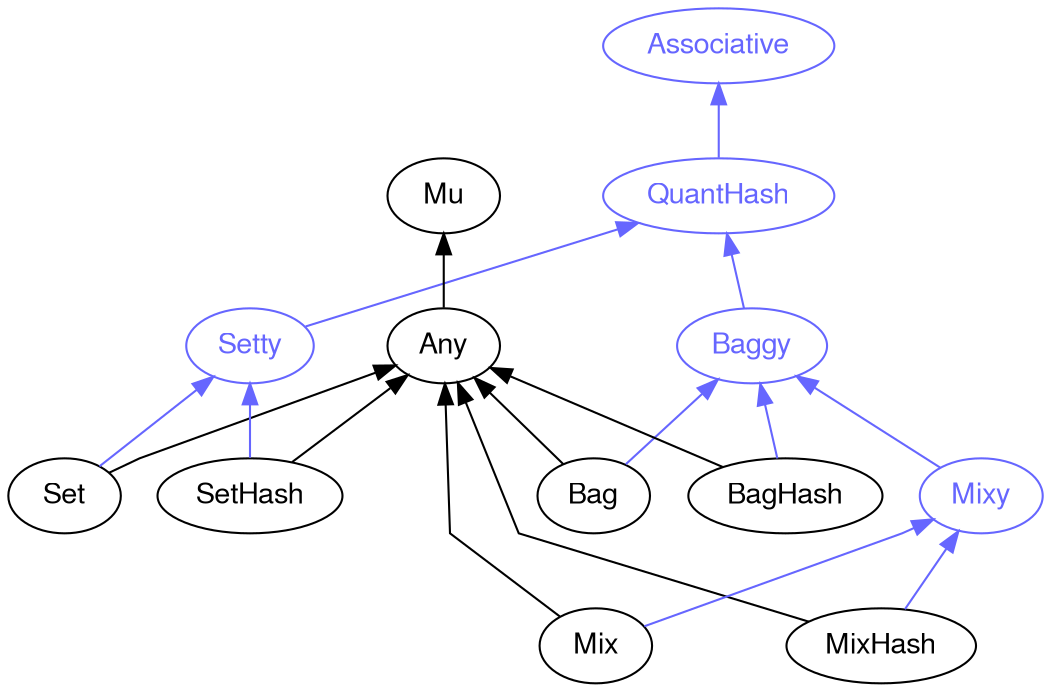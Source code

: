 digraph "perl6-type-graph" {
    rankdir=BT;
    splines=polyline;
    overlap=false; 
    // Types
    "QuantHash" [color="#6666FF", fontcolor="#6666FF", href="/type/QuantHash", fontname="FreeSans"];
    "Associative" [color="#6666FF", fontcolor="#6666FF", href="/type/Associative", fontname="FreeSans"];
    "Baggy" [color="#6666FF", fontcolor="#6666FF", href="/type/Baggy", fontname="FreeSans"];
    "Setty" [color="#6666FF", fontcolor="#6666FF", href="/type/Setty", fontname="FreeSans"];
    "Mu" [color="#000000", fontcolor="#000000", href="/type/Mu", fontname="FreeSans"];
    "Any" [color="#000000", fontcolor="#000000", href="/type/Any", fontname="FreeSans"];
    "Bag" [color="#000000", fontcolor="#000000", href="/type/Bag", fontname="FreeSans"];
    "Mixy" [color="#6666FF", fontcolor="#6666FF", href="/type/Mixy", fontname="FreeSans"];
    "BagHash" [color="#000000", fontcolor="#000000", href="/type/BagHash", fontname="FreeSans"];
    "Set" [color="#000000", fontcolor="#000000", href="/type/Set", fontname="FreeSans"];
    "SetHash" [color="#000000", fontcolor="#000000", href="/type/SetHash", fontname="FreeSans"];
    "MixHash" [color="#000000", fontcolor="#000000", href="/type/MixHash", fontname="FreeSans"];
    "Mix" [color="#000000", fontcolor="#000000", href="/type/Mix", fontname="FreeSans"];

    // Superclasses
    "Any" -> "Mu" [color="#000000"];
    "Bag" -> "Any" [color="#000000"];
    "BagHash" -> "Any" [color="#000000"];
    "Set" -> "Any" [color="#000000"];
    "SetHash" -> "Any" [color="#000000"];
    "MixHash" -> "Any" [color="#000000"];
    "Mix" -> "Any" [color="#000000"];

    // Roles
    "QuantHash" -> "Associative" [color="#6666FF"];
    "Baggy" -> "QuantHash" [color="#6666FF"];
    "Setty" -> "QuantHash" [color="#6666FF"];
    "Bag" -> "Baggy" [color="#6666FF"];
    "Mixy" -> "Baggy" [color="#6666FF"];
    "BagHash" -> "Baggy" [color="#6666FF"];
    "Set" -> "Setty" [color="#6666FF"];
    "SetHash" -> "Setty" [color="#6666FF"];
    "MixHash" -> "Mixy" [color="#6666FF"];
    "Mix" -> "Mixy" [color="#6666FF"];
}
